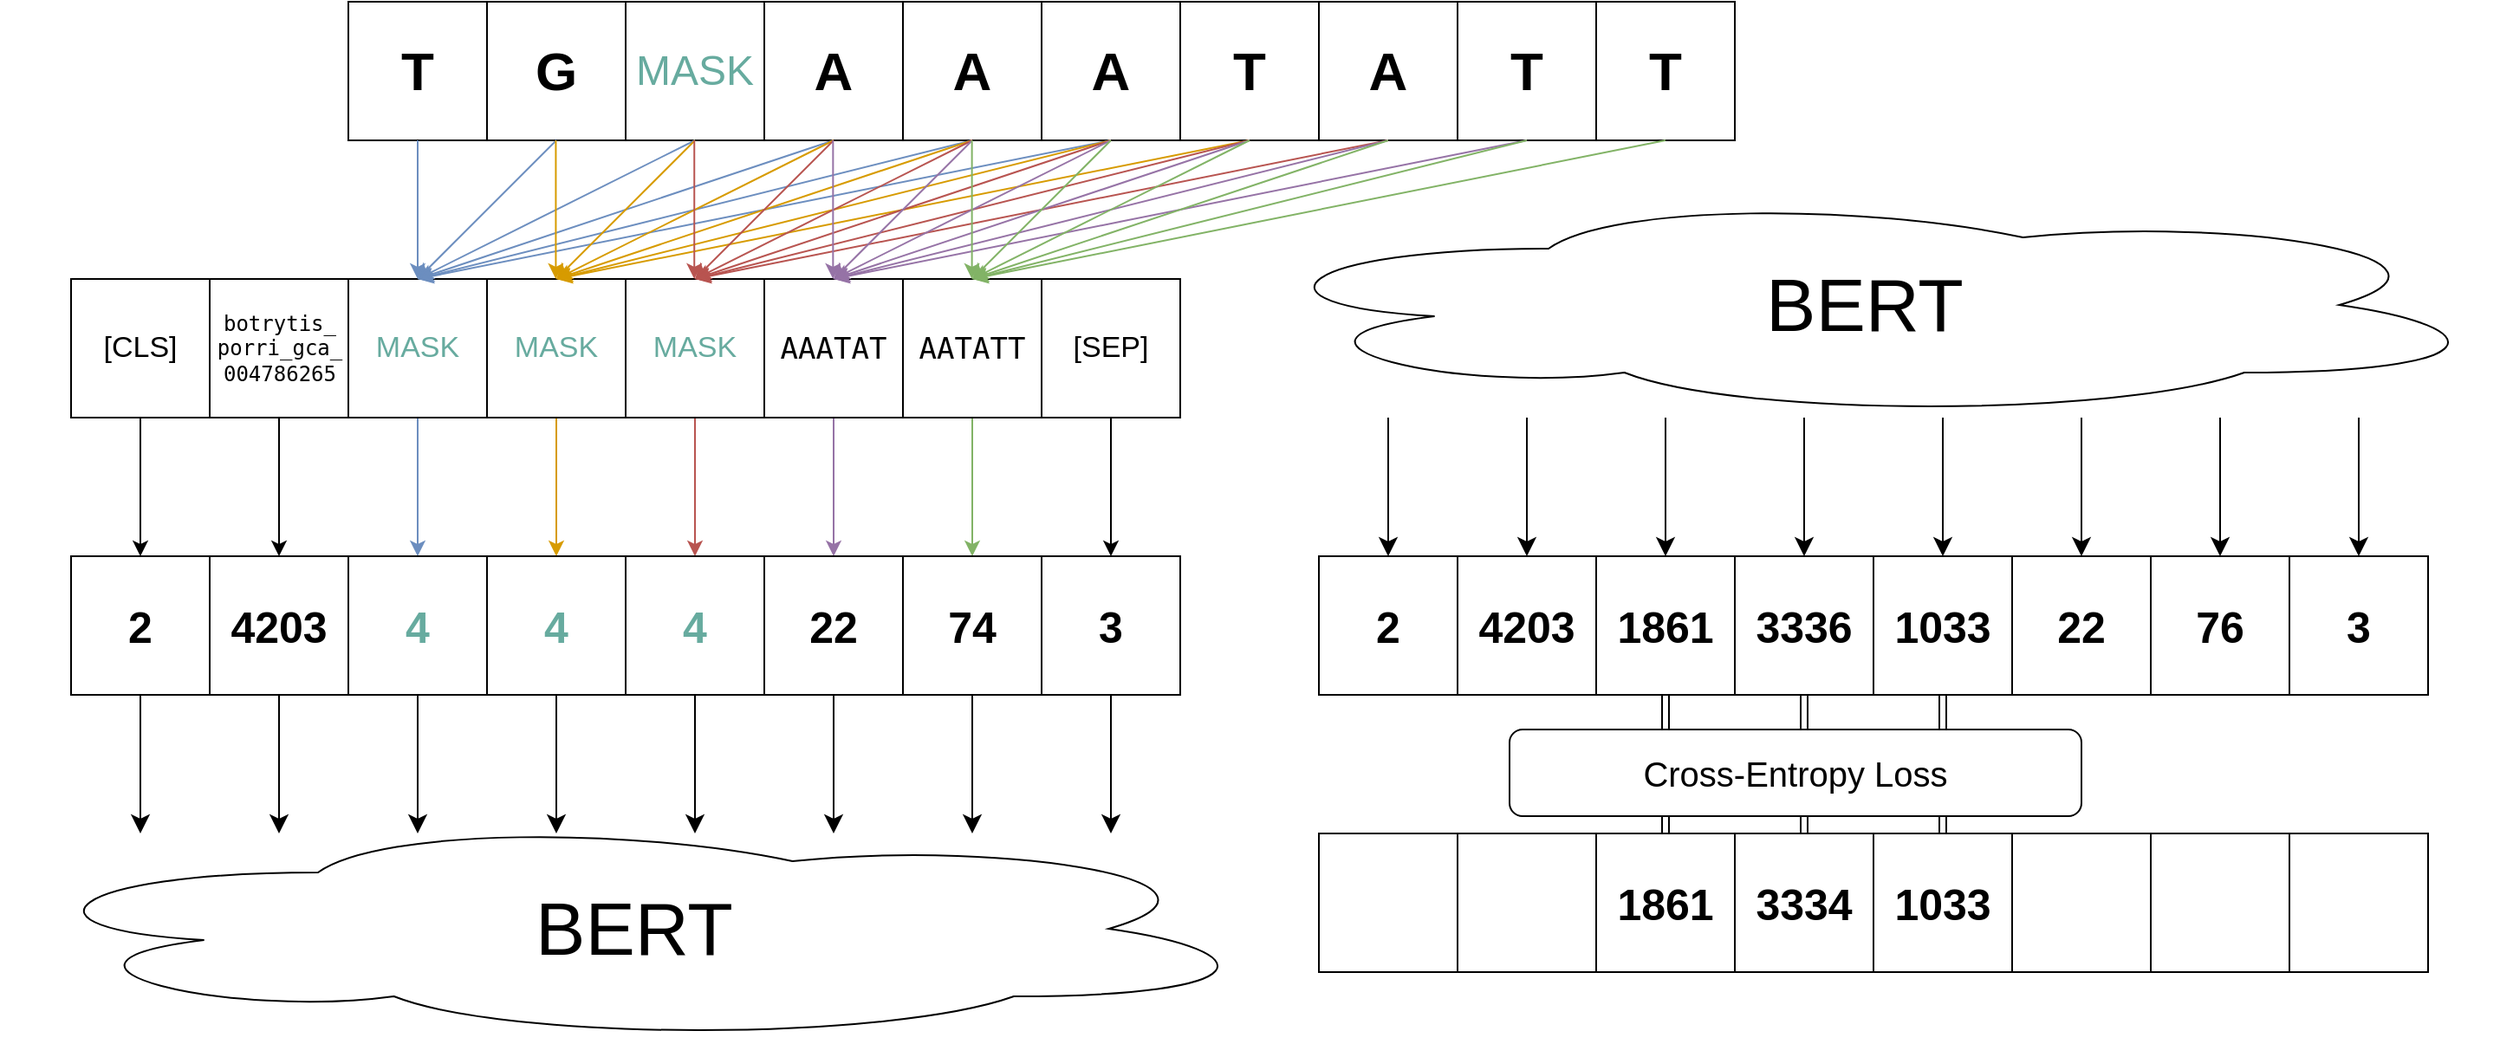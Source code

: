 <mxfile version="24.4.0" type="github">
  <diagram name="Page-1" id="vfYiP-Puu9aFdvhf_-TY">
    <mxGraphModel dx="-11316" dy="791" grid="1" gridSize="10" guides="1" tooltips="1" connect="1" arrows="1" fold="1" page="1" pageScale="1" pageWidth="850" pageHeight="1100" math="0" shadow="0">
      <root>
        <mxCell id="0" />
        <mxCell id="1" parent="0" />
        <mxCell id="_1zaJDddZiAHjk3oR9Kg-12" value="T" style="whiteSpace=wrap;html=1;aspect=fixed;fontSize=31;fontStyle=1;textShadow=0;fontFamily=Helvetica;" parent="1" vertex="1">
          <mxGeometry x="13460" y="350" width="80" height="80" as="geometry" />
        </mxCell>
        <mxCell id="_1zaJDddZiAHjk3oR9Kg-13" value="G" style="whiteSpace=wrap;html=1;aspect=fixed;fontSize=31;fontStyle=1;textShadow=0;fontFamily=Helvetica;" parent="1" vertex="1">
          <mxGeometry x="13540" y="350" width="80" height="80" as="geometry" />
        </mxCell>
        <mxCell id="_1zaJDddZiAHjk3oR9Kg-14" value="MASK" style="whiteSpace=wrap;html=1;aspect=fixed;fontSize=24;fontStyle=0;textShadow=0;fontFamily=Helvetica;fontColor=#67AB9F;" parent="1" vertex="1">
          <mxGeometry x="13620" y="350" width="80" height="80" as="geometry" />
        </mxCell>
        <mxCell id="_1zaJDddZiAHjk3oR9Kg-15" value="A" style="whiteSpace=wrap;html=1;aspect=fixed;fontSize=31;fontStyle=1;textShadow=0;fontFamily=Helvetica;" parent="1" vertex="1">
          <mxGeometry x="13700" y="350" width="80" height="80" as="geometry" />
        </mxCell>
        <mxCell id="_1zaJDddZiAHjk3oR9Kg-16" value="A" style="whiteSpace=wrap;html=1;aspect=fixed;fontSize=31;fontStyle=1;textShadow=0;fontFamily=Helvetica;" parent="1" vertex="1">
          <mxGeometry x="13780" y="350" width="80" height="80" as="geometry" />
        </mxCell>
        <mxCell id="_1zaJDddZiAHjk3oR9Kg-17" value="A" style="whiteSpace=wrap;html=1;aspect=fixed;fontSize=31;fontStyle=1;textShadow=0;fontFamily=Helvetica;" parent="1" vertex="1">
          <mxGeometry x="13860" y="350" width="80" height="80" as="geometry" />
        </mxCell>
        <mxCell id="_1zaJDddZiAHjk3oR9Kg-18" value="T" style="whiteSpace=wrap;html=1;aspect=fixed;fontSize=31;fontStyle=1;textShadow=0;fontFamily=Helvetica;" parent="1" vertex="1">
          <mxGeometry x="13940" y="350" width="80" height="80" as="geometry" />
        </mxCell>
        <mxCell id="_1zaJDddZiAHjk3oR9Kg-19" value="A" style="whiteSpace=wrap;html=1;aspect=fixed;fontSize=31;fontStyle=1;textShadow=0;fontFamily=Helvetica;" parent="1" vertex="1">
          <mxGeometry x="14020" y="350" width="80" height="80" as="geometry" />
        </mxCell>
        <mxCell id="_1zaJDddZiAHjk3oR9Kg-20" value="T" style="whiteSpace=wrap;html=1;aspect=fixed;fontSize=31;fontStyle=1;textShadow=0;fontFamily=Helvetica;" parent="1" vertex="1">
          <mxGeometry x="14100" y="350" width="80" height="80" as="geometry" />
        </mxCell>
        <mxCell id="_1zaJDddZiAHjk3oR9Kg-21" value="T" style="whiteSpace=wrap;html=1;aspect=fixed;fontSize=31;fontStyle=1;textShadow=0;fontFamily=Helvetica;" parent="1" vertex="1">
          <mxGeometry x="14180" y="350" width="80" height="80" as="geometry" />
        </mxCell>
        <mxCell id="_1zaJDddZiAHjk3oR9Kg-105" value="" style="edgeStyle=orthogonalEdgeStyle;rounded=0;orthogonalLoop=1;jettySize=auto;html=1;fillColor=#dae8fc;strokeColor=#6c8ebf;" parent="1" source="_1zaJDddZiAHjk3oR9Kg-22" target="_1zaJDddZiAHjk3oR9Kg-27" edge="1">
          <mxGeometry relative="1" as="geometry" />
        </mxCell>
        <mxCell id="_1zaJDddZiAHjk3oR9Kg-22" value="MASK" style="whiteSpace=wrap;html=1;aspect=fixed;fontSize=17;fontColor=#67AB9F;" parent="1" vertex="1">
          <mxGeometry x="13460" y="510" width="80" height="80" as="geometry" />
        </mxCell>
        <mxCell id="_1zaJDddZiAHjk3oR9Kg-106" value="" style="edgeStyle=orthogonalEdgeStyle;rounded=0;orthogonalLoop=1;jettySize=auto;html=1;fillColor=#ffe6cc;strokeColor=#d79b00;" parent="1" source="_1zaJDddZiAHjk3oR9Kg-23" target="_1zaJDddZiAHjk3oR9Kg-28" edge="1">
          <mxGeometry relative="1" as="geometry" />
        </mxCell>
        <mxCell id="_1zaJDddZiAHjk3oR9Kg-23" value="MASK" style="whiteSpace=wrap;html=1;aspect=fixed;fontSize=17;fontColor=#67AB9F;" parent="1" vertex="1">
          <mxGeometry x="13540" y="510" width="80" height="80" as="geometry" />
        </mxCell>
        <mxCell id="_1zaJDddZiAHjk3oR9Kg-107" value="" style="edgeStyle=orthogonalEdgeStyle;rounded=0;orthogonalLoop=1;jettySize=auto;html=1;fillColor=#f8cecc;strokeColor=#b85450;" parent="1" source="_1zaJDddZiAHjk3oR9Kg-24" target="_1zaJDddZiAHjk3oR9Kg-29" edge="1">
          <mxGeometry relative="1" as="geometry" />
        </mxCell>
        <mxCell id="_1zaJDddZiAHjk3oR9Kg-24" value="MASK" style="whiteSpace=wrap;html=1;aspect=fixed;fontSize=17;fontColor=#67AB9F;" parent="1" vertex="1">
          <mxGeometry x="13620" y="510" width="80" height="80" as="geometry" />
        </mxCell>
        <mxCell id="_1zaJDddZiAHjk3oR9Kg-108" value="" style="edgeStyle=orthogonalEdgeStyle;rounded=0;orthogonalLoop=1;jettySize=auto;html=1;fillColor=#e1d5e7;strokeColor=#9673a6;" parent="1" source="_1zaJDddZiAHjk3oR9Kg-25" target="_1zaJDddZiAHjk3oR9Kg-30" edge="1">
          <mxGeometry relative="1" as="geometry">
            <Array as="points">
              <mxPoint x="13740" y="610" />
              <mxPoint x="13740" y="610" />
            </Array>
          </mxGeometry>
        </mxCell>
        <mxCell id="_1zaJDddZiAHjk3oR9Kg-25" value="&lt;pre style=&quot;font-size: 17px;&quot;&gt;AAATAT&lt;/pre&gt;" style="whiteSpace=wrap;html=1;aspect=fixed;fontSize=17;" parent="1" vertex="1">
          <mxGeometry x="13700" y="510" width="80" height="80" as="geometry" />
        </mxCell>
        <mxCell id="_1zaJDddZiAHjk3oR9Kg-109" value="" style="edgeStyle=orthogonalEdgeStyle;rounded=0;orthogonalLoop=1;jettySize=auto;html=1;fillColor=#d5e8d4;strokeColor=#82b366;" parent="1" source="_1zaJDddZiAHjk3oR9Kg-26" target="_1zaJDddZiAHjk3oR9Kg-31" edge="1">
          <mxGeometry relative="1" as="geometry" />
        </mxCell>
        <mxCell id="_1zaJDddZiAHjk3oR9Kg-26" value="&lt;pre style=&quot;font-size: 17px;&quot;&gt;AATATT&lt;/pre&gt;" style="whiteSpace=wrap;html=1;aspect=fixed;fontSize=17;" parent="1" vertex="1">
          <mxGeometry x="13780" y="510" width="80" height="80" as="geometry" />
        </mxCell>
        <mxCell id="ILBmBFPCJTsYDMzCgd-T-54" value="" style="edgeStyle=none;curved=1;rounded=0;orthogonalLoop=1;jettySize=auto;html=1;fontSize=12;startSize=8;endSize=8;entryX=0.5;entryY=0;entryDx=0;entryDy=0;" parent="1" source="_1zaJDddZiAHjk3oR9Kg-27" edge="1">
          <mxGeometry relative="1" as="geometry">
            <mxPoint x="13500" y="830.0" as="targetPoint" />
          </mxGeometry>
        </mxCell>
        <mxCell id="_1zaJDddZiAHjk3oR9Kg-27" value="4" style="whiteSpace=wrap;html=1;aspect=fixed;fontSize=25;fontStyle=1;fontColor=#67AB9F;" parent="1" vertex="1">
          <mxGeometry x="13460" y="670" width="80" height="80" as="geometry" />
        </mxCell>
        <mxCell id="ILBmBFPCJTsYDMzCgd-T-55" value="" style="edgeStyle=none;curved=1;rounded=0;orthogonalLoop=1;jettySize=auto;html=1;fontSize=12;startSize=8;endSize=8;" parent="1" source="_1zaJDddZiAHjk3oR9Kg-28" edge="1">
          <mxGeometry relative="1" as="geometry">
            <mxPoint x="13580" y="830.0" as="targetPoint" />
          </mxGeometry>
        </mxCell>
        <mxCell id="_1zaJDddZiAHjk3oR9Kg-28" value="4" style="whiteSpace=wrap;html=1;aspect=fixed;fontSize=25;fontStyle=1;fontColor=#67AB9F;" parent="1" vertex="1">
          <mxGeometry x="13540" y="670" width="80" height="80" as="geometry" />
        </mxCell>
        <mxCell id="ILBmBFPCJTsYDMzCgd-T-56" value="" style="edgeStyle=none;curved=1;rounded=0;orthogonalLoop=1;jettySize=auto;html=1;fontSize=12;startSize=8;endSize=8;" parent="1" source="_1zaJDddZiAHjk3oR9Kg-29" edge="1">
          <mxGeometry relative="1" as="geometry">
            <mxPoint x="13660" y="830.0" as="targetPoint" />
          </mxGeometry>
        </mxCell>
        <mxCell id="_1zaJDddZiAHjk3oR9Kg-29" value="4" style="whiteSpace=wrap;html=1;aspect=fixed;fontSize=25;fontStyle=1;fontColor=#67AB9F;" parent="1" vertex="1">
          <mxGeometry x="13620" y="670" width="80" height="80" as="geometry" />
        </mxCell>
        <mxCell id="ILBmBFPCJTsYDMzCgd-T-57" value="" style="edgeStyle=none;curved=1;rounded=0;orthogonalLoop=1;jettySize=auto;html=1;fontSize=12;startSize=8;endSize=8;" parent="1" source="_1zaJDddZiAHjk3oR9Kg-30" edge="1">
          <mxGeometry relative="1" as="geometry">
            <mxPoint x="13740" y="830.0" as="targetPoint" />
          </mxGeometry>
        </mxCell>
        <mxCell id="_1zaJDddZiAHjk3oR9Kg-30" value="22" style="whiteSpace=wrap;html=1;aspect=fixed;fontSize=25;fontStyle=1" parent="1" vertex="1">
          <mxGeometry x="13700" y="670" width="80" height="80" as="geometry" />
        </mxCell>
        <mxCell id="ILBmBFPCJTsYDMzCgd-T-58" value="" style="edgeStyle=none;curved=1;rounded=0;orthogonalLoop=1;jettySize=auto;html=1;fontSize=12;startSize=8;endSize=8;" parent="1" source="_1zaJDddZiAHjk3oR9Kg-31" edge="1">
          <mxGeometry relative="1" as="geometry">
            <mxPoint x="13820" y="830.0" as="targetPoint" />
          </mxGeometry>
        </mxCell>
        <mxCell id="_1zaJDddZiAHjk3oR9Kg-31" value="74" style="whiteSpace=wrap;html=1;aspect=fixed;fontSize=25;fontStyle=1" parent="1" vertex="1">
          <mxGeometry x="13780" y="670" width="80" height="80" as="geometry" />
        </mxCell>
        <mxCell id="_1zaJDddZiAHjk3oR9Kg-32" value="" style="endArrow=classic;html=1;rounded=0;exitX=0.5;exitY=1;exitDx=0;exitDy=0;entryX=0.5;entryY=0;entryDx=0;entryDy=0;fillColor=#dae8fc;strokeColor=#6c8ebf;movable=1;resizable=1;rotatable=1;deletable=1;editable=1;locked=0;connectable=1;" parent="1" source="_1zaJDddZiAHjk3oR9Kg-12" target="_1zaJDddZiAHjk3oR9Kg-22" edge="1">
          <mxGeometry width="50" height="50" relative="1" as="geometry">
            <mxPoint x="13620" y="480" as="sourcePoint" />
            <mxPoint x="13670" y="430" as="targetPoint" />
          </mxGeometry>
        </mxCell>
        <mxCell id="_1zaJDddZiAHjk3oR9Kg-33" value="" style="endArrow=classic;html=1;rounded=0;exitX=0.5;exitY=1;exitDx=0;exitDy=0;fillColor=#dae8fc;strokeColor=#6c8ebf;movable=1;resizable=1;rotatable=1;deletable=1;editable=1;locked=0;connectable=1;" parent="1" source="_1zaJDddZiAHjk3oR9Kg-13" edge="1">
          <mxGeometry width="50" height="50" relative="1" as="geometry">
            <mxPoint x="13510" y="440" as="sourcePoint" />
            <mxPoint x="13500" y="510" as="targetPoint" />
          </mxGeometry>
        </mxCell>
        <mxCell id="_1zaJDddZiAHjk3oR9Kg-34" value="" style="endArrow=classic;html=1;rounded=0;exitX=0.5;exitY=1;exitDx=0;exitDy=0;entryX=0.5;entryY=0;entryDx=0;entryDy=0;fillColor=#dae8fc;strokeColor=#6c8ebf;movable=1;resizable=1;rotatable=1;deletable=1;editable=1;locked=0;connectable=1;" parent="1" source="_1zaJDddZiAHjk3oR9Kg-14" target="_1zaJDddZiAHjk3oR9Kg-22" edge="1">
          <mxGeometry width="50" height="50" relative="1" as="geometry">
            <mxPoint x="13590" y="440" as="sourcePoint" />
            <mxPoint x="13510" y="520" as="targetPoint" />
          </mxGeometry>
        </mxCell>
        <mxCell id="_1zaJDddZiAHjk3oR9Kg-35" value="" style="endArrow=classic;html=1;rounded=0;exitX=0.5;exitY=1;exitDx=0;exitDy=0;fillColor=#dae8fc;strokeColor=#6c8ebf;movable=1;resizable=1;rotatable=1;deletable=1;editable=1;locked=0;connectable=1;" parent="1" source="_1zaJDddZiAHjk3oR9Kg-15" edge="1">
          <mxGeometry width="50" height="50" relative="1" as="geometry">
            <mxPoint x="13670" y="440" as="sourcePoint" />
            <mxPoint x="13500" y="510" as="targetPoint" />
          </mxGeometry>
        </mxCell>
        <mxCell id="_1zaJDddZiAHjk3oR9Kg-36" value="" style="endArrow=classic;html=1;rounded=0;exitX=0.5;exitY=1;exitDx=0;exitDy=0;fillColor=#dae8fc;strokeColor=#6c8ebf;movable=1;resizable=1;rotatable=1;deletable=1;editable=1;locked=0;connectable=1;" parent="1" source="_1zaJDddZiAHjk3oR9Kg-16" edge="1">
          <mxGeometry width="50" height="50" relative="1" as="geometry">
            <mxPoint x="13750" y="440" as="sourcePoint" />
            <mxPoint x="13500" y="510" as="targetPoint" />
          </mxGeometry>
        </mxCell>
        <mxCell id="_1zaJDddZiAHjk3oR9Kg-37" value="" style="endArrow=classic;html=1;rounded=0;exitX=0.5;exitY=1;exitDx=0;exitDy=0;fillColor=#dae8fc;strokeColor=#6c8ebf;movable=1;resizable=1;rotatable=1;deletable=1;editable=1;locked=0;connectable=1;" parent="1" source="_1zaJDddZiAHjk3oR9Kg-17" edge="1">
          <mxGeometry width="50" height="50" relative="1" as="geometry">
            <mxPoint x="13830" y="440" as="sourcePoint" />
            <mxPoint x="13500" y="510" as="targetPoint" />
          </mxGeometry>
        </mxCell>
        <mxCell id="_1zaJDddZiAHjk3oR9Kg-81" value="" style="endArrow=classic;html=1;rounded=0;exitX=0.5;exitY=1;exitDx=0;exitDy=0;entryX=0.5;entryY=0;entryDx=0;entryDy=0;fillColor=#ffe6cc;strokeColor=#d79b00;movable=1;resizable=1;rotatable=1;deletable=1;editable=1;locked=0;connectable=1;" parent="1" edge="1">
          <mxGeometry width="50" height="50" relative="1" as="geometry">
            <mxPoint x="13579.71" y="430" as="sourcePoint" />
            <mxPoint x="13579.71" y="510" as="targetPoint" />
          </mxGeometry>
        </mxCell>
        <mxCell id="_1zaJDddZiAHjk3oR9Kg-82" value="" style="endArrow=classic;html=1;rounded=0;exitX=0.5;exitY=1;exitDx=0;exitDy=0;fillColor=#ffe6cc;strokeColor=#d79b00;movable=1;resizable=1;rotatable=1;deletable=1;editable=1;locked=0;connectable=1;" parent="1" edge="1">
          <mxGeometry width="50" height="50" relative="1" as="geometry">
            <mxPoint x="13660" y="430" as="sourcePoint" />
            <mxPoint x="13580" y="510" as="targetPoint" />
          </mxGeometry>
        </mxCell>
        <mxCell id="_1zaJDddZiAHjk3oR9Kg-83" value="" style="endArrow=classic;html=1;rounded=0;exitX=0.5;exitY=1;exitDx=0;exitDy=0;entryX=0.5;entryY=0;entryDx=0;entryDy=0;fillColor=#ffe6cc;strokeColor=#d79b00;movable=1;resizable=1;rotatable=1;deletable=1;editable=1;locked=0;connectable=1;" parent="1" edge="1">
          <mxGeometry width="50" height="50" relative="1" as="geometry">
            <mxPoint x="13740" y="430" as="sourcePoint" />
            <mxPoint x="13580" y="510" as="targetPoint" />
          </mxGeometry>
        </mxCell>
        <mxCell id="_1zaJDddZiAHjk3oR9Kg-84" value="" style="endArrow=classic;html=1;rounded=0;exitX=0.5;exitY=1;exitDx=0;exitDy=0;fillColor=#ffe6cc;strokeColor=#d79b00;movable=1;resizable=1;rotatable=1;deletable=1;editable=1;locked=0;connectable=1;" parent="1" edge="1">
          <mxGeometry width="50" height="50" relative="1" as="geometry">
            <mxPoint x="13820" y="430" as="sourcePoint" />
            <mxPoint x="13580" y="510" as="targetPoint" />
          </mxGeometry>
        </mxCell>
        <mxCell id="_1zaJDddZiAHjk3oR9Kg-85" value="" style="endArrow=classic;html=1;rounded=0;exitX=0.5;exitY=1;exitDx=0;exitDy=0;fillColor=#ffe6cc;strokeColor=#d79b00;movable=1;resizable=1;rotatable=1;deletable=1;editable=1;locked=0;connectable=1;" parent="1" edge="1">
          <mxGeometry width="50" height="50" relative="1" as="geometry">
            <mxPoint x="13900" y="430" as="sourcePoint" />
            <mxPoint x="13580" y="510" as="targetPoint" />
          </mxGeometry>
        </mxCell>
        <mxCell id="_1zaJDddZiAHjk3oR9Kg-86" value="" style="endArrow=classic;html=1;rounded=0;exitX=0.5;exitY=1;exitDx=0;exitDy=0;fillColor=#ffe6cc;strokeColor=#d79b00;movable=1;resizable=1;rotatable=1;deletable=1;editable=1;locked=0;connectable=1;" parent="1" edge="1">
          <mxGeometry width="50" height="50" relative="1" as="geometry">
            <mxPoint x="13980" y="430" as="sourcePoint" />
            <mxPoint x="13580" y="510" as="targetPoint" />
          </mxGeometry>
        </mxCell>
        <mxCell id="_1zaJDddZiAHjk3oR9Kg-87" value="" style="endArrow=classic;html=1;rounded=0;exitX=0.5;exitY=1;exitDx=0;exitDy=0;entryX=0.5;entryY=0;entryDx=0;entryDy=0;fillColor=#f8cecc;strokeColor=#b85450;movable=1;resizable=1;rotatable=1;deletable=1;editable=1;locked=0;connectable=1;" parent="1" edge="1">
          <mxGeometry width="50" height="50" relative="1" as="geometry">
            <mxPoint x="13659.62" y="430" as="sourcePoint" />
            <mxPoint x="13659.62" y="510" as="targetPoint" />
          </mxGeometry>
        </mxCell>
        <mxCell id="_1zaJDddZiAHjk3oR9Kg-88" value="" style="endArrow=classic;html=1;rounded=0;exitX=0.5;exitY=1;exitDx=0;exitDy=0;fillColor=#f8cecc;strokeColor=#b85450;movable=1;resizable=1;rotatable=1;deletable=1;editable=1;locked=0;connectable=1;" parent="1" edge="1">
          <mxGeometry width="50" height="50" relative="1" as="geometry">
            <mxPoint x="13740" y="430" as="sourcePoint" />
            <mxPoint x="13660" y="510" as="targetPoint" />
          </mxGeometry>
        </mxCell>
        <mxCell id="_1zaJDddZiAHjk3oR9Kg-89" value="" style="endArrow=classic;html=1;rounded=0;exitX=0.5;exitY=1;exitDx=0;exitDy=0;entryX=0.5;entryY=0;entryDx=0;entryDy=0;fillColor=#f8cecc;strokeColor=#b85450;movable=1;resizable=1;rotatable=1;deletable=1;editable=1;locked=0;connectable=1;" parent="1" edge="1">
          <mxGeometry width="50" height="50" relative="1" as="geometry">
            <mxPoint x="13820" y="430" as="sourcePoint" />
            <mxPoint x="13660" y="510" as="targetPoint" />
          </mxGeometry>
        </mxCell>
        <mxCell id="_1zaJDddZiAHjk3oR9Kg-90" value="" style="endArrow=classic;html=1;rounded=0;exitX=0.5;exitY=1;exitDx=0;exitDy=0;fillColor=#f8cecc;strokeColor=#b85450;movable=1;resizable=1;rotatable=1;deletable=1;editable=1;locked=0;connectable=1;" parent="1" edge="1">
          <mxGeometry width="50" height="50" relative="1" as="geometry">
            <mxPoint x="13900" y="430" as="sourcePoint" />
            <mxPoint x="13660" y="510" as="targetPoint" />
          </mxGeometry>
        </mxCell>
        <mxCell id="_1zaJDddZiAHjk3oR9Kg-91" value="" style="endArrow=classic;html=1;rounded=0;exitX=0.5;exitY=1;exitDx=0;exitDy=0;fillColor=#f8cecc;strokeColor=#b85450;movable=1;resizable=1;rotatable=1;deletable=1;editable=1;locked=0;connectable=1;" parent="1" edge="1">
          <mxGeometry width="50" height="50" relative="1" as="geometry">
            <mxPoint x="13980" y="430" as="sourcePoint" />
            <mxPoint x="13660" y="510" as="targetPoint" />
          </mxGeometry>
        </mxCell>
        <mxCell id="_1zaJDddZiAHjk3oR9Kg-92" value="" style="endArrow=classic;html=1;rounded=0;exitX=0.5;exitY=1;exitDx=0;exitDy=0;fillColor=#f8cecc;strokeColor=#b85450;movable=1;resizable=1;rotatable=1;deletable=1;editable=1;locked=0;connectable=1;" parent="1" edge="1">
          <mxGeometry width="50" height="50" relative="1" as="geometry">
            <mxPoint x="14060" y="430" as="sourcePoint" />
            <mxPoint x="13660" y="510" as="targetPoint" />
          </mxGeometry>
        </mxCell>
        <mxCell id="_1zaJDddZiAHjk3oR9Kg-93" value="" style="endArrow=classic;html=1;rounded=0;exitX=0.5;exitY=1;exitDx=0;exitDy=0;entryX=0.5;entryY=0;entryDx=0;entryDy=0;fillColor=#e1d5e7;strokeColor=#9673a6;movable=1;resizable=1;rotatable=1;deletable=1;editable=1;locked=0;connectable=1;" parent="1" edge="1">
          <mxGeometry width="50" height="50" relative="1" as="geometry">
            <mxPoint x="13739.67" y="430" as="sourcePoint" />
            <mxPoint x="13739.67" y="510" as="targetPoint" />
          </mxGeometry>
        </mxCell>
        <mxCell id="_1zaJDddZiAHjk3oR9Kg-94" value="" style="endArrow=classic;html=1;rounded=0;exitX=0.5;exitY=1;exitDx=0;exitDy=0;fillColor=#e1d5e7;strokeColor=#9673a6;movable=1;resizable=1;rotatable=1;deletable=1;editable=1;locked=0;connectable=1;" parent="1" edge="1">
          <mxGeometry width="50" height="50" relative="1" as="geometry">
            <mxPoint x="13820" y="430" as="sourcePoint" />
            <mxPoint x="13740" y="510" as="targetPoint" />
          </mxGeometry>
        </mxCell>
        <mxCell id="_1zaJDddZiAHjk3oR9Kg-95" value="" style="endArrow=classic;html=1;rounded=0;exitX=0.5;exitY=1;exitDx=0;exitDy=0;entryX=0.5;entryY=0;entryDx=0;entryDy=0;fillColor=#e1d5e7;strokeColor=#9673a6;movable=1;resizable=1;rotatable=1;deletable=1;editable=1;locked=0;connectable=1;" parent="1" edge="1">
          <mxGeometry width="50" height="50" relative="1" as="geometry">
            <mxPoint x="13900" y="430" as="sourcePoint" />
            <mxPoint x="13740" y="510" as="targetPoint" />
          </mxGeometry>
        </mxCell>
        <mxCell id="_1zaJDddZiAHjk3oR9Kg-96" value="" style="endArrow=classic;html=1;rounded=0;exitX=0.5;exitY=1;exitDx=0;exitDy=0;fillColor=#e1d5e7;strokeColor=#9673a6;movable=1;resizable=1;rotatable=1;deletable=1;editable=1;locked=0;connectable=1;" parent="1" edge="1">
          <mxGeometry width="50" height="50" relative="1" as="geometry">
            <mxPoint x="13980" y="430" as="sourcePoint" />
            <mxPoint x="13740" y="510" as="targetPoint" />
          </mxGeometry>
        </mxCell>
        <mxCell id="_1zaJDddZiAHjk3oR9Kg-97" value="" style="endArrow=classic;html=1;rounded=0;exitX=0.5;exitY=1;exitDx=0;exitDy=0;fillColor=#e1d5e7;strokeColor=#9673a6;movable=1;resizable=1;rotatable=1;deletable=1;editable=1;locked=0;connectable=1;" parent="1" edge="1">
          <mxGeometry width="50" height="50" relative="1" as="geometry">
            <mxPoint x="14060" y="430" as="sourcePoint" />
            <mxPoint x="13740" y="510" as="targetPoint" />
          </mxGeometry>
        </mxCell>
        <mxCell id="_1zaJDddZiAHjk3oR9Kg-98" value="" style="endArrow=classic;html=1;rounded=0;exitX=0.5;exitY=1;exitDx=0;exitDy=0;fillColor=#e1d5e7;strokeColor=#9673a6;movable=1;resizable=1;rotatable=1;deletable=1;editable=1;locked=0;connectable=1;" parent="1" edge="1">
          <mxGeometry width="50" height="50" relative="1" as="geometry">
            <mxPoint x="14140" y="430" as="sourcePoint" />
            <mxPoint x="13740" y="510" as="targetPoint" />
          </mxGeometry>
        </mxCell>
        <mxCell id="_1zaJDddZiAHjk3oR9Kg-99" value="" style="endArrow=classic;html=1;rounded=0;exitX=0.5;exitY=1;exitDx=0;exitDy=0;entryX=0.5;entryY=0;entryDx=0;entryDy=0;fillColor=#d5e8d4;strokeColor=#82b366;movable=1;resizable=1;rotatable=1;deletable=1;editable=1;locked=0;connectable=1;" parent="1" edge="1">
          <mxGeometry width="50" height="50" relative="1" as="geometry">
            <mxPoint x="13819.81" y="430" as="sourcePoint" />
            <mxPoint x="13819.81" y="510" as="targetPoint" />
          </mxGeometry>
        </mxCell>
        <mxCell id="_1zaJDddZiAHjk3oR9Kg-100" value="" style="endArrow=classic;html=1;rounded=0;exitX=0.5;exitY=1;exitDx=0;exitDy=0;fillColor=#d5e8d4;strokeColor=#82b366;movable=1;resizable=1;rotatable=1;deletable=1;editable=1;locked=0;connectable=1;" parent="1" edge="1">
          <mxGeometry width="50" height="50" relative="1" as="geometry">
            <mxPoint x="13900" y="430" as="sourcePoint" />
            <mxPoint x="13820" y="510" as="targetPoint" />
          </mxGeometry>
        </mxCell>
        <mxCell id="_1zaJDddZiAHjk3oR9Kg-101" value="" style="endArrow=classic;html=1;rounded=0;exitX=0.5;exitY=1;exitDx=0;exitDy=0;entryX=0.5;entryY=0;entryDx=0;entryDy=0;fillColor=#d5e8d4;strokeColor=#82b366;movable=1;resizable=1;rotatable=1;deletable=1;editable=1;locked=0;connectable=1;" parent="1" edge="1">
          <mxGeometry width="50" height="50" relative="1" as="geometry">
            <mxPoint x="13980" y="430" as="sourcePoint" />
            <mxPoint x="13820" y="510" as="targetPoint" />
          </mxGeometry>
        </mxCell>
        <mxCell id="_1zaJDddZiAHjk3oR9Kg-102" value="" style="endArrow=classic;html=1;rounded=0;exitX=0.5;exitY=1;exitDx=0;exitDy=0;fillColor=#d5e8d4;strokeColor=#82b366;movable=1;resizable=1;rotatable=1;deletable=1;editable=1;locked=0;connectable=1;" parent="1" edge="1">
          <mxGeometry width="50" height="50" relative="1" as="geometry">
            <mxPoint x="14060" y="430" as="sourcePoint" />
            <mxPoint x="13820" y="510" as="targetPoint" />
          </mxGeometry>
        </mxCell>
        <mxCell id="_1zaJDddZiAHjk3oR9Kg-103" value="" style="endArrow=classic;html=1;rounded=0;exitX=0.5;exitY=1;exitDx=0;exitDy=0;fillColor=#d5e8d4;strokeColor=#82b366;movable=1;resizable=1;rotatable=1;deletable=1;editable=1;locked=0;connectable=1;" parent="1" edge="1">
          <mxGeometry width="50" height="50" relative="1" as="geometry">
            <mxPoint x="14140" y="430" as="sourcePoint" />
            <mxPoint x="13820" y="510" as="targetPoint" />
          </mxGeometry>
        </mxCell>
        <mxCell id="_1zaJDddZiAHjk3oR9Kg-104" value="" style="endArrow=classic;html=1;rounded=0;exitX=0.5;exitY=1;exitDx=0;exitDy=0;fillColor=#d5e8d4;strokeColor=#82b366;movable=1;resizable=1;rotatable=1;deletable=1;editable=1;locked=0;connectable=1;" parent="1" edge="1">
          <mxGeometry width="50" height="50" relative="1" as="geometry">
            <mxPoint x="14220" y="430" as="sourcePoint" />
            <mxPoint x="13820" y="510" as="targetPoint" />
          </mxGeometry>
        </mxCell>
        <mxCell id="_1zaJDddZiAHjk3oR9Kg-118" value="" style="edgeStyle=orthogonalEdgeStyle;rounded=0;orthogonalLoop=1;jettySize=auto;html=1;" parent="1" source="_1zaJDddZiAHjk3oR9Kg-110" target="_1zaJDddZiAHjk3oR9Kg-115" edge="1">
          <mxGeometry relative="1" as="geometry" />
        </mxCell>
        <mxCell id="_1zaJDddZiAHjk3oR9Kg-110" value="&lt;div style=&quot;font-size: 17px;&quot;&gt;[SEP]&lt;/div&gt;" style="whiteSpace=wrap;html=1;aspect=fixed;fontSize=17;" parent="1" vertex="1">
          <mxGeometry x="13860" y="510" width="80" height="80" as="geometry" />
        </mxCell>
        <mxCell id="_1zaJDddZiAHjk3oR9Kg-116" value="" style="edgeStyle=orthogonalEdgeStyle;rounded=0;orthogonalLoop=1;jettySize=auto;html=1;" parent="1" source="_1zaJDddZiAHjk3oR9Kg-111" target="_1zaJDddZiAHjk3oR9Kg-114" edge="1">
          <mxGeometry relative="1" as="geometry" />
        </mxCell>
        <mxCell id="_1zaJDddZiAHjk3oR9Kg-111" value="[CLS]" style="whiteSpace=wrap;html=1;aspect=fixed;fontSize=17;" parent="1" vertex="1">
          <mxGeometry x="13300" y="510" width="80" height="80" as="geometry" />
        </mxCell>
        <mxCell id="_1zaJDddZiAHjk3oR9Kg-117" value="" style="edgeStyle=orthogonalEdgeStyle;rounded=0;orthogonalLoop=1;jettySize=auto;html=1;" parent="1" source="_1zaJDddZiAHjk3oR9Kg-112" target="_1zaJDddZiAHjk3oR9Kg-113" edge="1">
          <mxGeometry relative="1" as="geometry" />
        </mxCell>
        <mxCell id="_1zaJDddZiAHjk3oR9Kg-112" value="&lt;pre&gt;botrytis_&lt;br&gt;porri_gca_&lt;br&gt;004786265&lt;/pre&gt;" style="html=1;aspect=fixed;" parent="1" vertex="1">
          <mxGeometry x="13380" y="510" width="80" height="80" as="geometry" />
        </mxCell>
        <mxCell id="ILBmBFPCJTsYDMzCgd-T-49" value="" style="edgeStyle=none;curved=1;rounded=0;orthogonalLoop=1;jettySize=auto;html=1;fontSize=12;startSize=8;endSize=8;entryX=0.5;entryY=0;entryDx=0;entryDy=0;" parent="1" source="_1zaJDddZiAHjk3oR9Kg-113" edge="1">
          <mxGeometry relative="1" as="geometry">
            <mxPoint x="13420" y="830.0" as="targetPoint" />
          </mxGeometry>
        </mxCell>
        <mxCell id="_1zaJDddZiAHjk3oR9Kg-113" value="4203" style="whiteSpace=wrap;html=1;aspect=fixed;fontSize=25;fontStyle=1" parent="1" vertex="1">
          <mxGeometry x="13380" y="670" width="80" height="80" as="geometry" />
        </mxCell>
        <mxCell id="ILBmBFPCJTsYDMzCgd-T-48" value="" style="edgeStyle=none;curved=1;rounded=0;orthogonalLoop=1;jettySize=auto;html=1;fontSize=12;startSize=8;endSize=8;" parent="1" source="_1zaJDddZiAHjk3oR9Kg-114" edge="1">
          <mxGeometry relative="1" as="geometry">
            <mxPoint x="13340" y="830.0" as="targetPoint" />
          </mxGeometry>
        </mxCell>
        <mxCell id="_1zaJDddZiAHjk3oR9Kg-114" value="2" style="whiteSpace=wrap;html=1;aspect=fixed;fontSize=25;fontStyle=1" parent="1" vertex="1">
          <mxGeometry x="13300" y="670" width="80" height="80" as="geometry" />
        </mxCell>
        <mxCell id="ILBmBFPCJTsYDMzCgd-T-59" value="" style="edgeStyle=none;curved=1;rounded=0;orthogonalLoop=1;jettySize=auto;html=1;fontSize=12;startSize=8;endSize=8;" parent="1" source="_1zaJDddZiAHjk3oR9Kg-115" edge="1">
          <mxGeometry relative="1" as="geometry">
            <mxPoint x="13900" y="830.0" as="targetPoint" />
          </mxGeometry>
        </mxCell>
        <mxCell id="_1zaJDddZiAHjk3oR9Kg-115" value="3" style="whiteSpace=wrap;html=1;aspect=fixed;fontSize=25;fontStyle=1" parent="1" vertex="1">
          <mxGeometry x="13860" y="670" width="80" height="80" as="geometry" />
        </mxCell>
        <mxCell id="-n-LcNdxd_lB4iWFYjFX-10" value="" style="edgeStyle=orthogonalEdgeStyle;rounded=0;orthogonalLoop=1;jettySize=auto;html=1;shape=link;" edge="1" parent="1" source="ILBmBFPCJTsYDMzCgd-T-9" target="ILBmBFPCJTsYDMzCgd-T-18">
          <mxGeometry relative="1" as="geometry" />
        </mxCell>
        <mxCell id="ILBmBFPCJTsYDMzCgd-T-9" value="1861" style="whiteSpace=wrap;html=1;aspect=fixed;fontSize=25;fontStyle=1" parent="1" vertex="1">
          <mxGeometry x="14180" y="670" width="80" height="80" as="geometry" />
        </mxCell>
        <mxCell id="-n-LcNdxd_lB4iWFYjFX-11" value="" style="edgeStyle=orthogonalEdgeStyle;rounded=0;orthogonalLoop=1;jettySize=auto;html=1;shape=link;" edge="1" parent="1" source="ILBmBFPCJTsYDMzCgd-T-10" target="ILBmBFPCJTsYDMzCgd-T-19">
          <mxGeometry relative="1" as="geometry" />
        </mxCell>
        <mxCell id="ILBmBFPCJTsYDMzCgd-T-10" value="3336" style="whiteSpace=wrap;html=1;aspect=fixed;fontSize=25;fontStyle=1" parent="1" vertex="1">
          <mxGeometry x="14260" y="670" width="80" height="80" as="geometry" />
        </mxCell>
        <mxCell id="-n-LcNdxd_lB4iWFYjFX-12" value="" style="edgeStyle=orthogonalEdgeStyle;rounded=0;orthogonalLoop=1;jettySize=auto;html=1;shape=link;" edge="1" parent="1" source="ILBmBFPCJTsYDMzCgd-T-11" target="ILBmBFPCJTsYDMzCgd-T-20">
          <mxGeometry relative="1" as="geometry" />
        </mxCell>
        <mxCell id="ILBmBFPCJTsYDMzCgd-T-11" value="1033" style="whiteSpace=wrap;html=1;aspect=fixed;fontSize=25;fontStyle=1" parent="1" vertex="1">
          <mxGeometry x="14340" y="670" width="80" height="80" as="geometry" />
        </mxCell>
        <mxCell id="ILBmBFPCJTsYDMzCgd-T-12" value="22" style="whiteSpace=wrap;html=1;aspect=fixed;fontSize=25;fontStyle=1" parent="1" vertex="1">
          <mxGeometry x="14420" y="670" width="80" height="80" as="geometry" />
        </mxCell>
        <mxCell id="ILBmBFPCJTsYDMzCgd-T-13" value="76" style="whiteSpace=wrap;html=1;aspect=fixed;fontSize=25;fontStyle=1" parent="1" vertex="1">
          <mxGeometry x="14500" y="670" width="80" height="80" as="geometry" />
        </mxCell>
        <mxCell id="ILBmBFPCJTsYDMzCgd-T-14" value="4203" style="whiteSpace=wrap;html=1;aspect=fixed;fontSize=25;fontStyle=1" parent="1" vertex="1">
          <mxGeometry x="14100" y="670" width="80" height="80" as="geometry" />
        </mxCell>
        <mxCell id="ILBmBFPCJTsYDMzCgd-T-15" value="2" style="whiteSpace=wrap;html=1;aspect=fixed;fontSize=25;fontStyle=1" parent="1" vertex="1">
          <mxGeometry x="14020" y="670" width="80" height="80" as="geometry" />
        </mxCell>
        <mxCell id="ILBmBFPCJTsYDMzCgd-T-16" value="3" style="whiteSpace=wrap;html=1;aspect=fixed;fontSize=25;fontStyle=1" parent="1" vertex="1">
          <mxGeometry x="14580" y="670" width="80" height="80" as="geometry" />
        </mxCell>
        <mxCell id="ILBmBFPCJTsYDMzCgd-T-18" value="1861" style="whiteSpace=wrap;html=1;aspect=fixed;fontSize=25;fontStyle=1" parent="1" vertex="1">
          <mxGeometry x="14180" y="830" width="80" height="80" as="geometry" />
        </mxCell>
        <mxCell id="ILBmBFPCJTsYDMzCgd-T-19" value="3334" style="whiteSpace=wrap;html=1;aspect=fixed;fontSize=25;fontStyle=1" parent="1" vertex="1">
          <mxGeometry x="14260" y="830" width="80" height="80" as="geometry" />
        </mxCell>
        <mxCell id="ILBmBFPCJTsYDMzCgd-T-20" value="1033" style="whiteSpace=wrap;html=1;aspect=fixed;fontSize=25;fontStyle=1" parent="1" vertex="1">
          <mxGeometry x="14340" y="830" width="80" height="80" as="geometry" />
        </mxCell>
        <mxCell id="ILBmBFPCJTsYDMzCgd-T-21" value="" style="whiteSpace=wrap;html=1;aspect=fixed;fontSize=25;fontStyle=1" parent="1" vertex="1">
          <mxGeometry x="14420" y="830" width="80" height="80" as="geometry" />
        </mxCell>
        <mxCell id="ILBmBFPCJTsYDMzCgd-T-22" value="" style="whiteSpace=wrap;html=1;aspect=fixed;fontSize=25;fontStyle=1" parent="1" vertex="1">
          <mxGeometry x="14500" y="830" width="80" height="80" as="geometry" />
        </mxCell>
        <mxCell id="ILBmBFPCJTsYDMzCgd-T-23" value="" style="whiteSpace=wrap;html=1;aspect=fixed;fontSize=25;fontStyle=1" parent="1" vertex="1">
          <mxGeometry x="14100" y="830" width="80" height="80" as="geometry" />
        </mxCell>
        <mxCell id="ILBmBFPCJTsYDMzCgd-T-24" value="" style="whiteSpace=wrap;html=1;aspect=fixed;fontSize=25;fontStyle=1" parent="1" vertex="1">
          <mxGeometry x="14020" y="830" width="80" height="80" as="geometry" />
        </mxCell>
        <mxCell id="ILBmBFPCJTsYDMzCgd-T-25" value="" style="whiteSpace=wrap;html=1;aspect=fixed;fontSize=25;fontStyle=1" parent="1" vertex="1">
          <mxGeometry x="14580" y="830" width="80" height="80" as="geometry" />
        </mxCell>
        <mxCell id="ILBmBFPCJTsYDMzCgd-T-37" value="BERT" style="ellipse;shape=cloud;whiteSpace=wrap;html=1;fontSize=43;" parent="1" vertex="1">
          <mxGeometry x="13970" y="460" width="730" height="130" as="geometry" />
        </mxCell>
        <mxCell id="-n-LcNdxd_lB4iWFYjFX-1" value="BERT" style="ellipse;shape=cloud;whiteSpace=wrap;html=1;fontSize=43;" vertex="1" parent="1">
          <mxGeometry x="13260" y="820" width="730" height="130" as="geometry" />
        </mxCell>
        <mxCell id="-n-LcNdxd_lB4iWFYjFX-2" value="" style="edgeStyle=none;curved=1;rounded=0;orthogonalLoop=1;jettySize=auto;html=1;fontSize=12;startSize=8;endSize=8;entryX=0.5;entryY=0;entryDx=0;entryDy=0;" edge="1" parent="1">
          <mxGeometry relative="1" as="geometry">
            <mxPoint x="14220" y="590" as="sourcePoint" />
            <mxPoint x="14220" y="670.0" as="targetPoint" />
          </mxGeometry>
        </mxCell>
        <mxCell id="-n-LcNdxd_lB4iWFYjFX-3" value="" style="edgeStyle=none;curved=1;rounded=0;orthogonalLoop=1;jettySize=auto;html=1;fontSize=12;startSize=8;endSize=8;" edge="1" parent="1">
          <mxGeometry relative="1" as="geometry">
            <mxPoint x="14300" y="590" as="sourcePoint" />
            <mxPoint x="14300" y="670.0" as="targetPoint" />
          </mxGeometry>
        </mxCell>
        <mxCell id="-n-LcNdxd_lB4iWFYjFX-4" value="" style="edgeStyle=none;curved=1;rounded=0;orthogonalLoop=1;jettySize=auto;html=1;fontSize=12;startSize=8;endSize=8;" edge="1" parent="1">
          <mxGeometry relative="1" as="geometry">
            <mxPoint x="14380" y="590" as="sourcePoint" />
            <mxPoint x="14380" y="670.0" as="targetPoint" />
          </mxGeometry>
        </mxCell>
        <mxCell id="-n-LcNdxd_lB4iWFYjFX-5" value="" style="edgeStyle=none;curved=1;rounded=0;orthogonalLoop=1;jettySize=auto;html=1;fontSize=12;startSize=8;endSize=8;" edge="1" parent="1">
          <mxGeometry relative="1" as="geometry">
            <mxPoint x="14460" y="590" as="sourcePoint" />
            <mxPoint x="14460" y="670.0" as="targetPoint" />
          </mxGeometry>
        </mxCell>
        <mxCell id="-n-LcNdxd_lB4iWFYjFX-6" value="" style="edgeStyle=none;curved=1;rounded=0;orthogonalLoop=1;jettySize=auto;html=1;fontSize=12;startSize=8;endSize=8;" edge="1" parent="1">
          <mxGeometry relative="1" as="geometry">
            <mxPoint x="14540" y="590" as="sourcePoint" />
            <mxPoint x="14540" y="670.0" as="targetPoint" />
          </mxGeometry>
        </mxCell>
        <mxCell id="-n-LcNdxd_lB4iWFYjFX-7" value="" style="edgeStyle=none;curved=1;rounded=0;orthogonalLoop=1;jettySize=auto;html=1;fontSize=12;startSize=8;endSize=8;entryX=0.5;entryY=0;entryDx=0;entryDy=0;" edge="1" parent="1">
          <mxGeometry relative="1" as="geometry">
            <mxPoint x="14140" y="590" as="sourcePoint" />
            <mxPoint x="14140" y="670.0" as="targetPoint" />
          </mxGeometry>
        </mxCell>
        <mxCell id="-n-LcNdxd_lB4iWFYjFX-8" value="" style="edgeStyle=none;curved=1;rounded=0;orthogonalLoop=1;jettySize=auto;html=1;fontSize=12;startSize=8;endSize=8;" edge="1" parent="1">
          <mxGeometry relative="1" as="geometry">
            <mxPoint x="14060" y="590" as="sourcePoint" />
            <mxPoint x="14060" y="670.0" as="targetPoint" />
          </mxGeometry>
        </mxCell>
        <mxCell id="-n-LcNdxd_lB4iWFYjFX-9" value="" style="edgeStyle=none;curved=1;rounded=0;orthogonalLoop=1;jettySize=auto;html=1;fontSize=12;startSize=8;endSize=8;" edge="1" parent="1">
          <mxGeometry relative="1" as="geometry">
            <mxPoint x="14620" y="590" as="sourcePoint" />
            <mxPoint x="14620" y="670.0" as="targetPoint" />
          </mxGeometry>
        </mxCell>
        <mxCell id="-n-LcNdxd_lB4iWFYjFX-13" value="Cross-Entropy Loss" style="rounded=1;whiteSpace=wrap;html=1;fontSize=20;" vertex="1" parent="1">
          <mxGeometry x="14130" y="770" width="330" height="50" as="geometry" />
        </mxCell>
      </root>
    </mxGraphModel>
  </diagram>
</mxfile>
